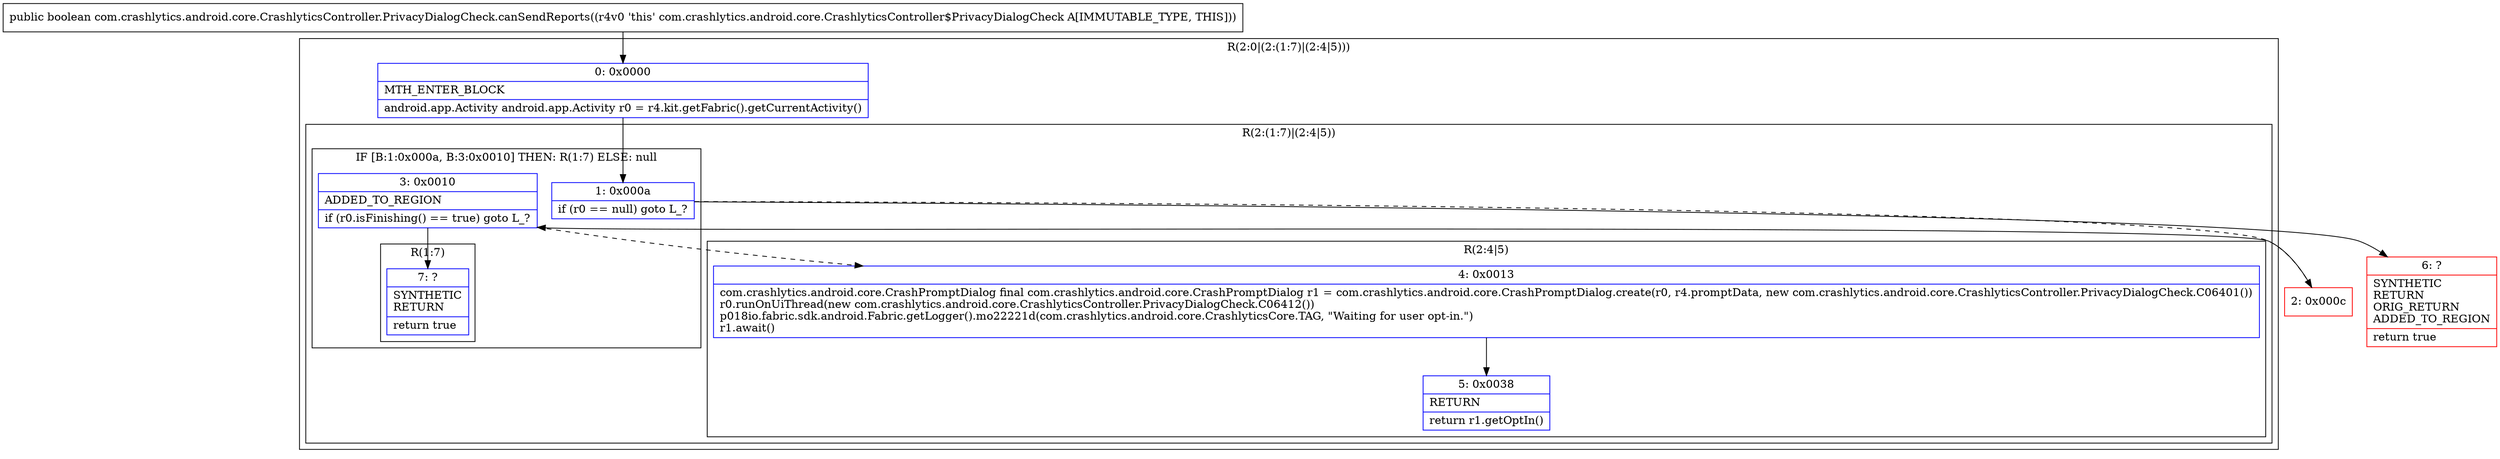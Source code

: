 digraph "CFG forcom.crashlytics.android.core.CrashlyticsController.PrivacyDialogCheck.canSendReports()Z" {
subgraph cluster_Region_1216315662 {
label = "R(2:0|(2:(1:7)|(2:4|5)))";
node [shape=record,color=blue];
Node_0 [shape=record,label="{0\:\ 0x0000|MTH_ENTER_BLOCK\l|android.app.Activity android.app.Activity r0 = r4.kit.getFabric().getCurrentActivity()\l}"];
subgraph cluster_Region_1380104213 {
label = "R(2:(1:7)|(2:4|5))";
node [shape=record,color=blue];
subgraph cluster_IfRegion_1389448604 {
label = "IF [B:1:0x000a, B:3:0x0010] THEN: R(1:7) ELSE: null";
node [shape=record,color=blue];
Node_1 [shape=record,label="{1\:\ 0x000a|if (r0 == null) goto L_?\l}"];
Node_3 [shape=record,label="{3\:\ 0x0010|ADDED_TO_REGION\l|if (r0.isFinishing() == true) goto L_?\l}"];
subgraph cluster_Region_2138024540 {
label = "R(1:7)";
node [shape=record,color=blue];
Node_7 [shape=record,label="{7\:\ ?|SYNTHETIC\lRETURN\l|return true\l}"];
}
}
subgraph cluster_Region_2014098130 {
label = "R(2:4|5)";
node [shape=record,color=blue];
Node_4 [shape=record,label="{4\:\ 0x0013|com.crashlytics.android.core.CrashPromptDialog final com.crashlytics.android.core.CrashPromptDialog r1 = com.crashlytics.android.core.CrashPromptDialog.create(r0, r4.promptData, new com.crashlytics.android.core.CrashlyticsController.PrivacyDialogCheck.C06401())\lr0.runOnUiThread(new com.crashlytics.android.core.CrashlyticsController.PrivacyDialogCheck.C06412())\lp018io.fabric.sdk.android.Fabric.getLogger().mo22221d(com.crashlytics.android.core.CrashlyticsCore.TAG, \"Waiting for user opt\-in.\")\lr1.await()\l}"];
Node_5 [shape=record,label="{5\:\ 0x0038|RETURN\l|return r1.getOptIn()\l}"];
}
}
}
Node_2 [shape=record,color=red,label="{2\:\ 0x000c}"];
Node_6 [shape=record,color=red,label="{6\:\ ?|SYNTHETIC\lRETURN\lORIG_RETURN\lADDED_TO_REGION\l|return true\l}"];
MethodNode[shape=record,label="{public boolean com.crashlytics.android.core.CrashlyticsController.PrivacyDialogCheck.canSendReports((r4v0 'this' com.crashlytics.android.core.CrashlyticsController$PrivacyDialogCheck A[IMMUTABLE_TYPE, THIS])) }"];
MethodNode -> Node_0;
Node_0 -> Node_1;
Node_1 -> Node_2[style=dashed];
Node_1 -> Node_6;
Node_3 -> Node_4[style=dashed];
Node_3 -> Node_7;
Node_4 -> Node_5;
Node_2 -> Node_3;
}

